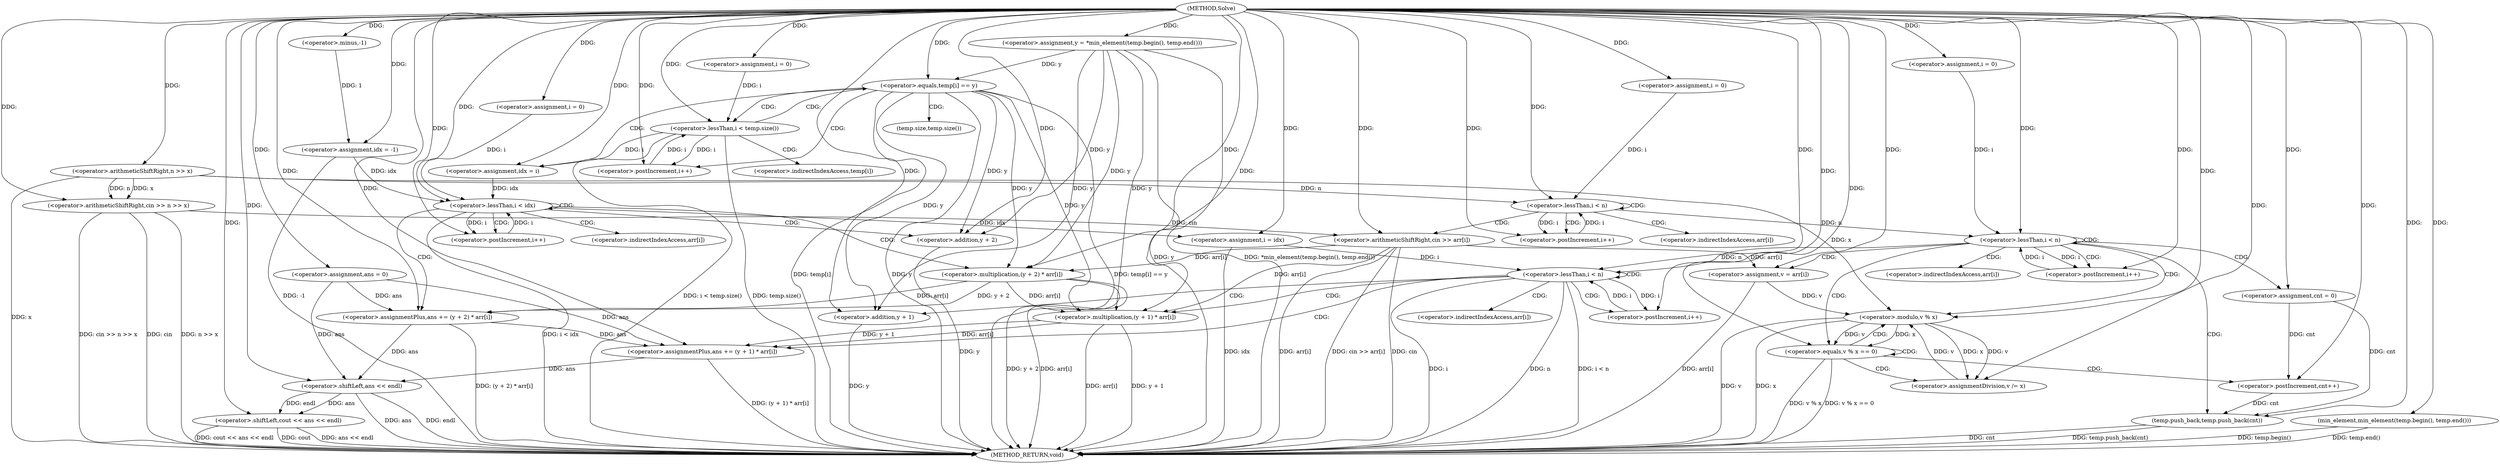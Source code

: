 digraph "Solve" {  
"1000851" [label = "(METHOD,Solve)" ]
"1000995" [label = "(METHOD_RETURN,void)" ]
"1000855" [label = "(<operator>.arithmeticShiftRight,cin >> n >> x)" ]
"1000913" [label = "(<operator>.assignment,y = *min_element(temp.begin(), temp.end()))" ]
"1000920" [label = "(<operator>.assignment,idx = -1)" ]
"1000947" [label = "(<operator>.assignment,ans = 0)" ]
"1000990" [label = "(<operator>.shiftLeft,cout << ans << endl)" ]
"1000863" [label = "(<operator>.assignment,i = 0)" ]
"1000866" [label = "(<operator>.lessThan,i < n)" ]
"1000869" [label = "(<operator>.postIncrement,i++)" ]
"1000871" [label = "(<operator>.arithmeticShiftRight,cin >> arr[i])" ]
"1000879" [label = "(<operator>.assignment,i = 0)" ]
"1000882" [label = "(<operator>.lessThan,i < n)" ]
"1000885" [label = "(<operator>.postIncrement,i++)" ]
"1000926" [label = "(<operator>.assignment,i = 0)" ]
"1000929" [label = "(<operator>.lessThan,i < temp.size())" ]
"1000932" [label = "(<operator>.postIncrement,i++)" ]
"1000952" [label = "(<operator>.assignment,i = 0)" ]
"1000955" [label = "(<operator>.lessThan,i < idx)" ]
"1000958" [label = "(<operator>.postIncrement,i++)" ]
"1000972" [label = "(<operator>.assignment,i = idx)" ]
"1000975" [label = "(<operator>.lessThan,i < n)" ]
"1000978" [label = "(<operator>.postIncrement,i++)" ]
"1000857" [label = "(<operator>.arithmeticShiftRight,n >> x)" ]
"1000889" [label = "(<operator>.assignment,v = arr[i])" ]
"1000895" [label = "(<operator>.assignment,cnt = 0)" ]
"1000910" [label = "(temp.push_back,temp.push_back(cnt))" ]
"1000922" [label = "(<operator>.minus,-1)" ]
"1000961" [label = "(<operator>.assignmentPlus,ans += (y + 2) * arr[i])" ]
"1000981" [label = "(<operator>.assignmentPlus,ans += (y + 1) * arr[i])" ]
"1000992" [label = "(<operator>.shiftLeft,ans << endl)" ]
"1000899" [label = "(<operator>.equals,v % x == 0)" ]
"1000916" [label = "(min_element,min_element(temp.begin(), temp.end()))" ]
"1000936" [label = "(<operator>.equals,temp[i] == y)" ]
"1000905" [label = "(<operator>.assignmentDivision,v /= x)" ]
"1000908" [label = "(<operator>.postIncrement,cnt++)" ]
"1000942" [label = "(<operator>.assignment,idx = i)" ]
"1000963" [label = "(<operator>.multiplication,(y + 2) * arr[i])" ]
"1000983" [label = "(<operator>.multiplication,(y + 1) * arr[i])" ]
"1000900" [label = "(<operator>.modulo,v % x)" ]
"1000964" [label = "(<operator>.addition,y + 2)" ]
"1000984" [label = "(<operator>.addition,y + 1)" ]
"1000873" [label = "(<operator>.indirectIndexAccess,arr[i])" ]
"1000931" [label = "(temp.size,temp.size())" ]
"1000891" [label = "(<operator>.indirectIndexAccess,arr[i])" ]
"1000937" [label = "(<operator>.indirectIndexAccess,temp[i])" ]
"1000967" [label = "(<operator>.indirectIndexAccess,arr[i])" ]
"1000987" [label = "(<operator>.indirectIndexAccess,arr[i])" ]
  "1000855" -> "1000995"  [ label = "DDG: cin"] 
  "1000857" -> "1000995"  [ label = "DDG: x"] 
  "1000855" -> "1000995"  [ label = "DDG: n >> x"] 
  "1000855" -> "1000995"  [ label = "DDG: cin >> n >> x"] 
  "1000913" -> "1000995"  [ label = "DDG: y"] 
  "1000916" -> "1000995"  [ label = "DDG: temp.begin()"] 
  "1000916" -> "1000995"  [ label = "DDG: temp.end()"] 
  "1000913" -> "1000995"  [ label = "DDG: *min_element(temp.begin(), temp.end())"] 
  "1000920" -> "1000995"  [ label = "DDG: -1"] 
  "1000929" -> "1000995"  [ label = "DDG: temp.size()"] 
  "1000929" -> "1000995"  [ label = "DDG: i < temp.size()"] 
  "1000936" -> "1000995"  [ label = "DDG: temp[i]"] 
  "1000936" -> "1000995"  [ label = "DDG: y"] 
  "1000936" -> "1000995"  [ label = "DDG: temp[i] == y"] 
  "1000955" -> "1000995"  [ label = "DDG: i < idx"] 
  "1000972" -> "1000995"  [ label = "DDG: idx"] 
  "1000975" -> "1000995"  [ label = "DDG: i"] 
  "1000975" -> "1000995"  [ label = "DDG: n"] 
  "1000975" -> "1000995"  [ label = "DDG: i < n"] 
  "1000992" -> "1000995"  [ label = "DDG: ans"] 
  "1000990" -> "1000995"  [ label = "DDG: ans << endl"] 
  "1000990" -> "1000995"  [ label = "DDG: cout << ans << endl"] 
  "1000984" -> "1000995"  [ label = "DDG: y"] 
  "1000983" -> "1000995"  [ label = "DDG: y + 1"] 
  "1000983" -> "1000995"  [ label = "DDG: arr[i]"] 
  "1000981" -> "1000995"  [ label = "DDG: (y + 1) * arr[i]"] 
  "1000964" -> "1000995"  [ label = "DDG: y"] 
  "1000963" -> "1000995"  [ label = "DDG: y + 2"] 
  "1000963" -> "1000995"  [ label = "DDG: arr[i]"] 
  "1000961" -> "1000995"  [ label = "DDG: (y + 2) * arr[i]"] 
  "1000889" -> "1000995"  [ label = "DDG: arr[i]"] 
  "1000900" -> "1000995"  [ label = "DDG: v"] 
  "1000900" -> "1000995"  [ label = "DDG: x"] 
  "1000899" -> "1000995"  [ label = "DDG: v % x"] 
  "1000899" -> "1000995"  [ label = "DDG: v % x == 0"] 
  "1000910" -> "1000995"  [ label = "DDG: cnt"] 
  "1000910" -> "1000995"  [ label = "DDG: temp.push_back(cnt)"] 
  "1000871" -> "1000995"  [ label = "DDG: cin"] 
  "1000871" -> "1000995"  [ label = "DDG: arr[i]"] 
  "1000871" -> "1000995"  [ label = "DDG: cin >> arr[i]"] 
  "1000990" -> "1000995"  [ label = "DDG: cout"] 
  "1000992" -> "1000995"  [ label = "DDG: endl"] 
  "1000922" -> "1000920"  [ label = "DDG: 1"] 
  "1000851" -> "1000947"  [ label = "DDG: "] 
  "1000851" -> "1000855"  [ label = "DDG: "] 
  "1000857" -> "1000855"  [ label = "DDG: x"] 
  "1000857" -> "1000855"  [ label = "DDG: n"] 
  "1000851" -> "1000863"  [ label = "DDG: "] 
  "1000851" -> "1000879"  [ label = "DDG: "] 
  "1000851" -> "1000913"  [ label = "DDG: "] 
  "1000851" -> "1000920"  [ label = "DDG: "] 
  "1000851" -> "1000926"  [ label = "DDG: "] 
  "1000851" -> "1000952"  [ label = "DDG: "] 
  "1000955" -> "1000972"  [ label = "DDG: idx"] 
  "1000851" -> "1000972"  [ label = "DDG: "] 
  "1000851" -> "1000990"  [ label = "DDG: "] 
  "1000992" -> "1000990"  [ label = "DDG: ans"] 
  "1000992" -> "1000990"  [ label = "DDG: endl"] 
  "1000851" -> "1000857"  [ label = "DDG: "] 
  "1000863" -> "1000866"  [ label = "DDG: i"] 
  "1000869" -> "1000866"  [ label = "DDG: i"] 
  "1000851" -> "1000866"  [ label = "DDG: "] 
  "1000857" -> "1000866"  [ label = "DDG: n"] 
  "1000866" -> "1000869"  [ label = "DDG: i"] 
  "1000851" -> "1000869"  [ label = "DDG: "] 
  "1000855" -> "1000871"  [ label = "DDG: cin"] 
  "1000851" -> "1000871"  [ label = "DDG: "] 
  "1000879" -> "1000882"  [ label = "DDG: i"] 
  "1000885" -> "1000882"  [ label = "DDG: i"] 
  "1000851" -> "1000882"  [ label = "DDG: "] 
  "1000866" -> "1000882"  [ label = "DDG: n"] 
  "1000882" -> "1000885"  [ label = "DDG: i"] 
  "1000851" -> "1000885"  [ label = "DDG: "] 
  "1000871" -> "1000889"  [ label = "DDG: arr[i]"] 
  "1000851" -> "1000895"  [ label = "DDG: "] 
  "1000851" -> "1000922"  [ label = "DDG: "] 
  "1000926" -> "1000929"  [ label = "DDG: i"] 
  "1000932" -> "1000929"  [ label = "DDG: i"] 
  "1000851" -> "1000929"  [ label = "DDG: "] 
  "1000929" -> "1000932"  [ label = "DDG: i"] 
  "1000851" -> "1000932"  [ label = "DDG: "] 
  "1000952" -> "1000955"  [ label = "DDG: i"] 
  "1000958" -> "1000955"  [ label = "DDG: i"] 
  "1000851" -> "1000955"  [ label = "DDG: "] 
  "1000920" -> "1000955"  [ label = "DDG: idx"] 
  "1000942" -> "1000955"  [ label = "DDG: idx"] 
  "1000955" -> "1000958"  [ label = "DDG: i"] 
  "1000851" -> "1000958"  [ label = "DDG: "] 
  "1000963" -> "1000961"  [ label = "DDG: arr[i]"] 
  "1000963" -> "1000961"  [ label = "DDG: y + 2"] 
  "1000972" -> "1000975"  [ label = "DDG: i"] 
  "1000978" -> "1000975"  [ label = "DDG: i"] 
  "1000851" -> "1000975"  [ label = "DDG: "] 
  "1000882" -> "1000975"  [ label = "DDG: n"] 
  "1000975" -> "1000978"  [ label = "DDG: i"] 
  "1000851" -> "1000978"  [ label = "DDG: "] 
  "1000983" -> "1000981"  [ label = "DDG: y + 1"] 
  "1000983" -> "1000981"  [ label = "DDG: arr[i]"] 
  "1000947" -> "1000992"  [ label = "DDG: ans"] 
  "1000981" -> "1000992"  [ label = "DDG: ans"] 
  "1000961" -> "1000992"  [ label = "DDG: ans"] 
  "1000851" -> "1000992"  [ label = "DDG: "] 
  "1000851" -> "1000889"  [ label = "DDG: "] 
  "1000895" -> "1000910"  [ label = "DDG: cnt"] 
  "1000908" -> "1000910"  [ label = "DDG: cnt"] 
  "1000851" -> "1000910"  [ label = "DDG: "] 
  "1000851" -> "1000916"  [ label = "DDG: "] 
  "1000947" -> "1000961"  [ label = "DDG: ans"] 
  "1000851" -> "1000961"  [ label = "DDG: "] 
  "1000947" -> "1000981"  [ label = "DDG: ans"] 
  "1000961" -> "1000981"  [ label = "DDG: ans"] 
  "1000851" -> "1000981"  [ label = "DDG: "] 
  "1000900" -> "1000899"  [ label = "DDG: v"] 
  "1000900" -> "1000899"  [ label = "DDG: x"] 
  "1000851" -> "1000899"  [ label = "DDG: "] 
  "1000900" -> "1000905"  [ label = "DDG: x"] 
  "1000851" -> "1000905"  [ label = "DDG: "] 
  "1000913" -> "1000936"  [ label = "DDG: y"] 
  "1000851" -> "1000936"  [ label = "DDG: "] 
  "1000929" -> "1000942"  [ label = "DDG: i"] 
  "1000851" -> "1000942"  [ label = "DDG: "] 
  "1000851" -> "1000963"  [ label = "DDG: "] 
  "1000913" -> "1000963"  [ label = "DDG: y"] 
  "1000936" -> "1000963"  [ label = "DDG: y"] 
  "1000871" -> "1000963"  [ label = "DDG: arr[i]"] 
  "1000851" -> "1000983"  [ label = "DDG: "] 
  "1000913" -> "1000983"  [ label = "DDG: y"] 
  "1000936" -> "1000983"  [ label = "DDG: y"] 
  "1000963" -> "1000983"  [ label = "DDG: arr[i]"] 
  "1000871" -> "1000983"  [ label = "DDG: arr[i]"] 
  "1000889" -> "1000900"  [ label = "DDG: v"] 
  "1000905" -> "1000900"  [ label = "DDG: v"] 
  "1000851" -> "1000900"  [ label = "DDG: "] 
  "1000857" -> "1000900"  [ label = "DDG: x"] 
  "1000900" -> "1000905"  [ label = "DDG: v"] 
  "1000895" -> "1000908"  [ label = "DDG: cnt"] 
  "1000851" -> "1000908"  [ label = "DDG: "] 
  "1000913" -> "1000964"  [ label = "DDG: y"] 
  "1000936" -> "1000964"  [ label = "DDG: y"] 
  "1000851" -> "1000964"  [ label = "DDG: "] 
  "1000913" -> "1000984"  [ label = "DDG: y"] 
  "1000936" -> "1000984"  [ label = "DDG: y"] 
  "1000851" -> "1000984"  [ label = "DDG: "] 
  "1000866" -> "1000869"  [ label = "CDG: "] 
  "1000866" -> "1000866"  [ label = "CDG: "] 
  "1000866" -> "1000873"  [ label = "CDG: "] 
  "1000866" -> "1000871"  [ label = "CDG: "] 
  "1000882" -> "1000900"  [ label = "CDG: "] 
  "1000882" -> "1000885"  [ label = "CDG: "] 
  "1000882" -> "1000891"  [ label = "CDG: "] 
  "1000882" -> "1000889"  [ label = "CDG: "] 
  "1000882" -> "1000882"  [ label = "CDG: "] 
  "1000882" -> "1000895"  [ label = "CDG: "] 
  "1000882" -> "1000910"  [ label = "CDG: "] 
  "1000882" -> "1000899"  [ label = "CDG: "] 
  "1000929" -> "1000936"  [ label = "CDG: "] 
  "1000929" -> "1000937"  [ label = "CDG: "] 
  "1000955" -> "1000963"  [ label = "CDG: "] 
  "1000955" -> "1000958"  [ label = "CDG: "] 
  "1000955" -> "1000961"  [ label = "CDG: "] 
  "1000955" -> "1000964"  [ label = "CDG: "] 
  "1000955" -> "1000955"  [ label = "CDG: "] 
  "1000955" -> "1000967"  [ label = "CDG: "] 
  "1000975" -> "1000975"  [ label = "CDG: "] 
  "1000975" -> "1000978"  [ label = "CDG: "] 
  "1000975" -> "1000987"  [ label = "CDG: "] 
  "1000975" -> "1000983"  [ label = "CDG: "] 
  "1000975" -> "1000984"  [ label = "CDG: "] 
  "1000975" -> "1000981"  [ label = "CDG: "] 
  "1000899" -> "1000905"  [ label = "CDG: "] 
  "1000899" -> "1000900"  [ label = "CDG: "] 
  "1000899" -> "1000908"  [ label = "CDG: "] 
  "1000899" -> "1000899"  [ label = "CDG: "] 
  "1000936" -> "1000931"  [ label = "CDG: "] 
  "1000936" -> "1000932"  [ label = "CDG: "] 
  "1000936" -> "1000942"  [ label = "CDG: "] 
  "1000936" -> "1000929"  [ label = "CDG: "] 
}
